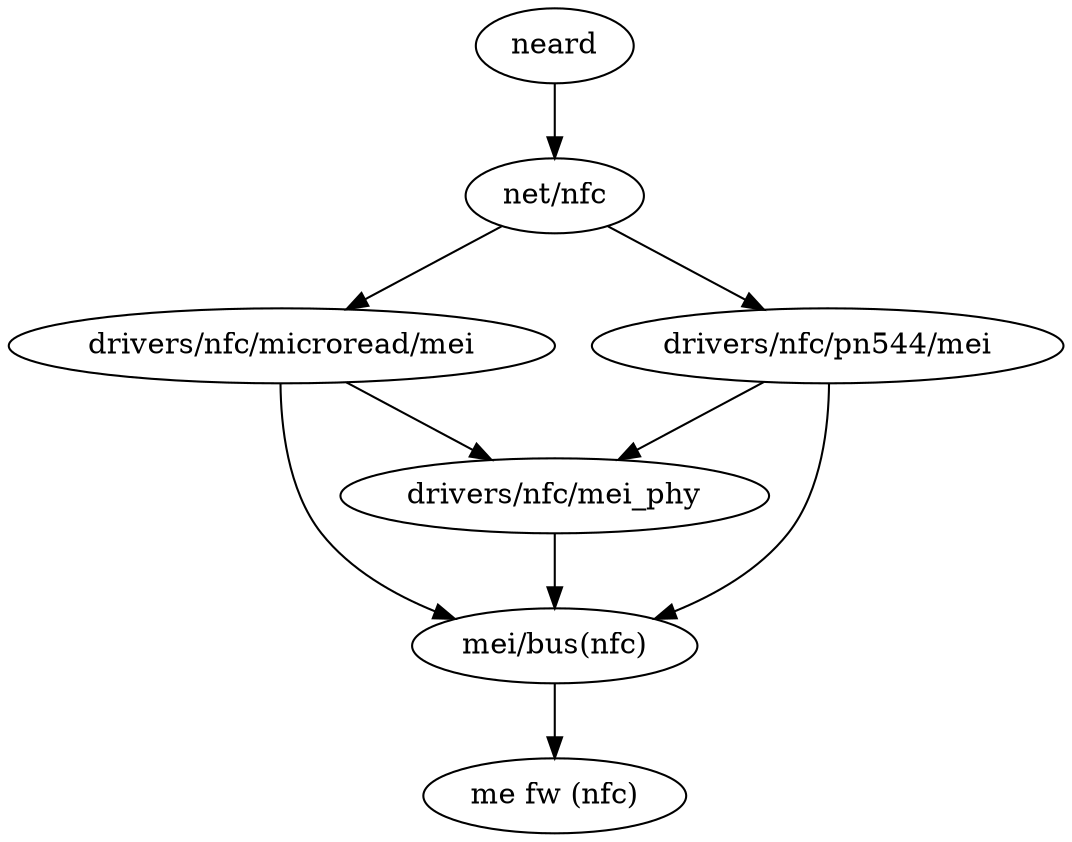 digraph NFC {
 cl_nfc -> me_cl_nfc;
 "drivers/nfc/mei_phy" -> cl_nfc [lhead=bus];
 "drivers/nfc/microread/mei" -> cl_nfc;
 "drivers/nfc/microread/mei" -> "drivers/nfc/mei_phy";
 "drivers/nfc/pn544/mei" -> cl_nfc;
 "drivers/nfc/pn544/mei" -> "drivers/nfc/mei_phy";
 "net/nfc" -> "drivers/nfc/microread/mei";
 "net/nfc" -> "drivers/nfc/pn544/mei";
 "neard" -> "net/nfc";
 cl_nfc [label="mei/bus(nfc)"];
 me_cl_nfc [label="me fw (nfc)"];
}